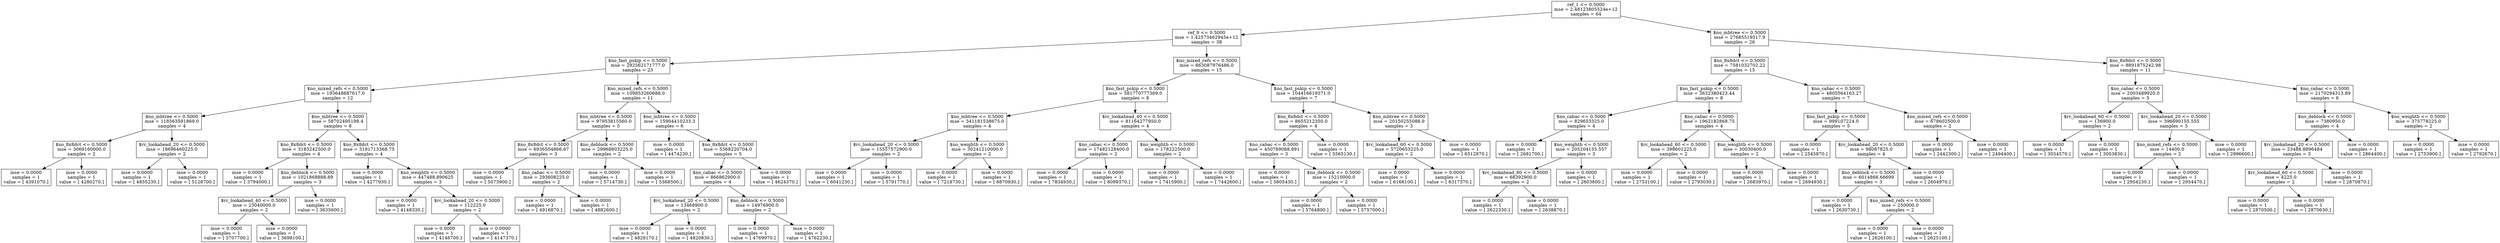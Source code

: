 digraph Tree {
0 [label="ref_1 <= 0.5000\nmse = 2.48123805524e+12\nsamples = 64", shape="box"] ;
1 [label="ref_9 <= 0.5000\nmse = 1.42573462945e+12\nsamples = 38", shape="box"] ;
0 -> 1 ;
2 [label="$no_fast_pskip <= 0.5000\nmse = 292562171777.0\nsamples = 23", shape="box"] ;
1 -> 2 ;
3 [label="$no_mixed_refs <= 0.5000\nmse = 193648687617.0\nsamples = 12", shape="box"] ;
2 -> 3 ;
4 [label="$no_mbtree <= 0.5000\nmse = 118563591869.0\nsamples = 4", shape="box"] ;
3 -> 4 ;
5 [label="$no_8x8dct <= 0.5000\nmse = 3069160000.0\nsamples = 2", shape="box"] ;
4 -> 5 ;
6 [label="mse = 0.0000\nsamples = 1\nvalue = [ 4391070.]", shape="box"] ;
5 -> 6 ;
7 [label="mse = 0.0000\nsamples = 1\nvalue = [ 4280270.]", shape="box"] ;
5 -> 7 ;
8 [label="$rc_lookahead_20 <= 0.5000\nmse = 18696460225.0\nsamples = 2", shape="box"] ;
4 -> 8 ;
9 [label="mse = 0.0000\nsamples = 1\nvalue = [ 4855230.]", shape="box"] ;
8 -> 9 ;
10 [label="mse = 0.0000\nsamples = 1\nvalue = [ 5128700.]", shape="box"] ;
8 -> 10 ;
11 [label="$no_mbtree <= 0.5000\nmse = 58702495198.4\nsamples = 8", shape="box"] ;
3 -> 11 ;
12 [label="$no_8x8dct <= 0.5000\nmse = 3183242500.0\nsamples = 4", shape="box"] ;
11 -> 12 ;
13 [label="mse = 0.0000\nsamples = 1\nvalue = [ 3794000.]", shape="box"] ;
12 -> 13 ;
14 [label="$no_deblock <= 0.5000\nmse = 1021868888.89\nsamples = 3", shape="box"] ;
12 -> 14 ;
15 [label="$rc_lookahead_40 <= 0.5000\nmse = 23040000.0\nsamples = 2", shape="box"] ;
14 -> 15 ;
16 [label="mse = 0.0000\nsamples = 1\nvalue = [ 3707700.]", shape="box"] ;
15 -> 16 ;
17 [label="mse = 0.0000\nsamples = 1\nvalue = [ 3698100.]", shape="box"] ;
15 -> 17 ;
18 [label="mse = 0.0000\nsamples = 1\nvalue = [ 3635600.]", shape="box"] ;
14 -> 18 ;
19 [label="$no_8x8dct <= 0.5000\nmse = 3191713368.75\nsamples = 4", shape="box"] ;
11 -> 19 ;
20 [label="mse = 0.0000\nsamples = 1\nvalue = [ 4277930.]", shape="box"] ;
19 -> 20 ;
21 [label="$no_weightb <= 0.5000\nmse = 447488.890625\nsamples = 3", shape="box"] ;
19 -> 21 ;
22 [label="mse = 0.0000\nsamples = 1\nvalue = [ 4148330.]", shape="box"] ;
21 -> 22 ;
23 [label="$rc_lookahead_20 <= 0.5000\nmse = 112225.0\nsamples = 2", shape="box"] ;
21 -> 23 ;
24 [label="mse = 0.0000\nsamples = 1\nvalue = [ 4146700.]", shape="box"] ;
23 -> 24 ;
25 [label="mse = 0.0000\nsamples = 1\nvalue = [ 4147370.]", shape="box"] ;
23 -> 25 ;
26 [label="$no_mixed_refs <= 0.5000\nmse = 109853260688.0\nsamples = 11", shape="box"] ;
2 -> 26 ;
27 [label="$no_mbtree <= 0.5000\nmse = 97953815560.0\nsamples = 5", shape="box"] ;
26 -> 27 ;
28 [label="$no_8x8dct <= 0.5000\nmse = 6936504866.67\nsamples = 3", shape="box"] ;
27 -> 28 ;
29 [label="mse = 0.0000\nsamples = 1\nvalue = [ 5073900.]", shape="box"] ;
28 -> 29 ;
30 [label="$no_cabac <= 0.5000\nmse = 293608225.0\nsamples = 2", shape="box"] ;
28 -> 30 ;
31 [label="mse = 0.0000\nsamples = 1\nvalue = [ 4916870.]", shape="box"] ;
30 -> 31 ;
32 [label="mse = 0.0000\nsamples = 1\nvalue = [ 4882600.]", shape="box"] ;
30 -> 32 ;
33 [label="$no_deblock <= 0.5000\nmse = 29968803225.0\nsamples = 2", shape="box"] ;
27 -> 33 ;
34 [label="mse = 0.0000\nsamples = 1\nvalue = [ 5714730.]", shape="box"] ;
33 -> 34 ;
35 [label="mse = 0.0000\nsamples = 1\nvalue = [ 5368500.]", shape="box"] ;
33 -> 35 ;
36 [label="$no_mbtree <= 0.5000\nmse = 15904410233.3\nsamples = 6", shape="box"] ;
26 -> 36 ;
37 [label="mse = 0.0000\nsamples = 1\nvalue = [ 4474230.]", shape="box"] ;
36 -> 37 ;
38 [label="$no_8x8dct <= 0.5000\nmse = 5368220704.0\nsamples = 5", shape="box"] ;
36 -> 38 ;
39 [label="$no_cabac <= 0.5000\nmse = 866862900.0\nsamples = 4", shape="box"] ;
38 -> 39 ;
40 [label="$rc_lookahead_20 <= 0.5000\nmse = 13468900.0\nsamples = 2", shape="box"] ;
39 -> 40 ;
41 [label="mse = 0.0000\nsamples = 1\nvalue = [ 4828170.]", shape="box"] ;
40 -> 41 ;
42 [label="mse = 0.0000\nsamples = 1\nvalue = [ 4820830.]", shape="box"] ;
40 -> 42 ;
43 [label="$no_deblock <= 0.5000\nmse = 14976900.0\nsamples = 2", shape="box"] ;
39 -> 43 ;
44 [label="mse = 0.0000\nsamples = 1\nvalue = [ 4769970.]", shape="box"] ;
43 -> 44 ;
45 [label="mse = 0.0000\nsamples = 1\nvalue = [ 4762230.]", shape="box"] ;
43 -> 45 ;
46 [label="mse = 0.0000\nsamples = 1\nvalue = [ 4624370.]", shape="box"] ;
38 -> 46 ;
47 [label="$no_mixed_refs <= 0.5000\nmse = 663087976486.0\nsamples = 15", shape="box"] ;
1 -> 47 ;
48 [label="$no_fast_pskip <= 0.5000\nmse = 581770777369.0\nsamples = 8", shape="box"] ;
47 -> 48 ;
49 [label="$no_mbtree <= 0.5000\nmse = 341181538675.0\nsamples = 4", shape="box"] ;
48 -> 49 ;
50 [label="$rc_lookahead_20 <= 0.5000\nmse = 15557572900.0\nsamples = 2", shape="box"] ;
49 -> 50 ;
51 [label="mse = 0.0000\nsamples = 1\nvalue = [ 6041230.]", shape="box"] ;
50 -> 51 ;
52 [label="mse = 0.0000\nsamples = 1\nvalue = [ 5791770.]", shape="box"] ;
50 -> 52 ;
53 [label="$no_weightb <= 0.5000\nmse = 30241210000.0\nsamples = 2", shape="box"] ;
49 -> 53 ;
54 [label="mse = 0.0000\nsamples = 1\nvalue = [ 7218730.]", shape="box"] ;
53 -> 54 ;
55 [label="mse = 0.0000\nsamples = 1\nvalue = [ 6870930.]", shape="box"] ;
53 -> 55 ;
56 [label="$rc_lookahead_40 <= 0.5000\nmse = 81164277950.0\nsamples = 4", shape="box"] ;
48 -> 56 ;
57 [label="$no_cabac <= 0.5000\nmse = 17482128400.0\nsamples = 2", shape="box"] ;
56 -> 57 ;
58 [label="mse = 0.0000\nsamples = 1\nvalue = [ 7834930.]", shape="box"] ;
57 -> 58 ;
59 [label="mse = 0.0000\nsamples = 1\nvalue = [ 8099370.]", shape="box"] ;
57 -> 59 ;
60 [label="$no_weightb <= 0.5000\nmse = 178222500.0\nsamples = 2", shape="box"] ;
56 -> 60 ;
61 [label="mse = 0.0000\nsamples = 1\nvalue = [ 7415900.]", shape="box"] ;
60 -> 61 ;
62 [label="mse = 0.0000\nsamples = 1\nvalue = [ 7442600.]", shape="box"] ;
60 -> 62 ;
63 [label="$no_fast_pskip <= 0.5000\nmse = 104416619371.0\nsamples = 7", shape="box"] ;
47 -> 63 ;
64 [label="$no_8x8dct <= 0.5000\nmse = 8655212350.0\nsamples = 4", shape="box"] ;
63 -> 64 ;
65 [label="$no_cabac <= 0.5000\nmse = 450789088.891\nsamples = 3", shape="box"] ;
64 -> 65 ;
66 [label="mse = 0.0000\nsamples = 1\nvalue = [ 5805430.]", shape="box"] ;
65 -> 66 ;
67 [label="$no_deblock <= 0.5000\nmse = 15210000.0\nsamples = 2", shape="box"] ;
65 -> 67 ;
68 [label="mse = 0.0000\nsamples = 1\nvalue = [ 5764800.]", shape="box"] ;
67 -> 68 ;
69 [label="mse = 0.0000\nsamples = 1\nvalue = [ 5757000.]", shape="box"] ;
67 -> 69 ;
70 [label="mse = 0.0000\nsamples = 1\nvalue = [ 5565130.]", shape="box"] ;
64 -> 70 ;
71 [label="$no_mbtree <= 0.5000\nmse = 20150255088.9\nsamples = 3", shape="box"] ;
63 -> 71 ;
72 [label="$rc_lookahead_60 <= 0.5000\nmse = 5720653225.0\nsamples = 2", shape="box"] ;
71 -> 72 ;
73 [label="mse = 0.0000\nsamples = 1\nvalue = [ 6166100.]", shape="box"] ;
72 -> 73 ;
74 [label="mse = 0.0000\nsamples = 1\nvalue = [ 6317370.]", shape="box"] ;
72 -> 74 ;
75 [label="mse = 0.0000\nsamples = 1\nvalue = [ 6512870.]", shape="box"] ;
71 -> 75 ;
76 [label="$no_mbtree <= 0.5000\nmse = 27685519517.9\nsamples = 26", shape="box"] ;
0 -> 76 ;
77 [label="$no_8x8dct <= 0.5000\nmse = 7581032702.22\nsamples = 15", shape="box"] ;
76 -> 77 ;
78 [label="$no_fast_pskip <= 0.5000\nmse = 3632380423.44\nsamples = 8", shape="box"] ;
77 -> 78 ;
79 [label="$no_cabac <= 0.5000\nmse = 829653325.0\nsamples = 4", shape="box"] ;
78 -> 79 ;
80 [label="mse = 0.0000\nsamples = 1\nvalue = [ 2681700.]", shape="box"] ;
79 -> 80 ;
81 [label="$no_weightb <= 0.5000\nmse = 205204155.557\nsamples = 3", shape="box"] ;
79 -> 81 ;
82 [label="$rc_lookahead_60 <= 0.5000\nmse = 68392900.0\nsamples = 2", shape="box"] ;
81 -> 82 ;
83 [label="mse = 0.0000\nsamples = 1\nvalue = [ 2622330.]", shape="box"] ;
82 -> 83 ;
84 [label="mse = 0.0000\nsamples = 1\nvalue = [ 2638870.]", shape="box"] ;
82 -> 84 ;
85 [label="mse = 0.0000\nsamples = 1\nvalue = [ 2603800.]", shape="box"] ;
81 -> 85 ;
86 [label="$no_cabac <= 0.5000\nmse = 1962182868.75\nsamples = 4", shape="box"] ;
78 -> 86 ;
87 [label="$rc_lookahead_60 <= 0.5000\nmse = 398601225.0\nsamples = 2", shape="box"] ;
86 -> 87 ;
88 [label="mse = 0.0000\nsamples = 1\nvalue = [ 2753100.]", shape="box"] ;
87 -> 88 ;
89 [label="mse = 0.0000\nsamples = 1\nvalue = [ 2793030.]", shape="box"] ;
87 -> 89 ;
90 [label="$no_weightb <= 0.5000\nmse = 30030400.0\nsamples = 2", shape="box"] ;
86 -> 90 ;
91 [label="mse = 0.0000\nsamples = 1\nvalue = [ 2683970.]", shape="box"] ;
90 -> 91 ;
92 [label="mse = 0.0000\nsamples = 1\nvalue = [ 2694930.]", shape="box"] ;
90 -> 92 ;
93 [label="$no_cabac <= 0.5000\nmse = 4805564163.27\nsamples = 7", shape="box"] ;
77 -> 93 ;
94 [label="$no_fast_pskip <= 0.5000\nmse = 999107224.0\nsamples = 5", shape="box"] ;
93 -> 94 ;
95 [label="mse = 0.0000\nsamples = 1\nvalue = [ 2545870.]", shape="box"] ;
94 -> 95 ;
96 [label="$rc_lookahead_20 <= 0.5000\nmse = 98087825.0\nsamples = 4", shape="box"] ;
94 -> 96 ;
97 [label="$no_deblock <= 0.5000\nmse = 6014866.66699\nsamples = 3", shape="box"] ;
96 -> 97 ;
98 [label="mse = 0.0000\nsamples = 1\nvalue = [ 2630730.]", shape="box"] ;
97 -> 98 ;
99 [label="$no_mixed_refs <= 0.5000\nmse = 250000.0\nsamples = 2", shape="box"] ;
97 -> 99 ;
100 [label="mse = 0.0000\nsamples = 1\nvalue = [ 2626100.]", shape="box"] ;
99 -> 100 ;
101 [label="mse = 0.0000\nsamples = 1\nvalue = [ 2625100.]", shape="box"] ;
99 -> 101 ;
102 [label="mse = 0.0000\nsamples = 1\nvalue = [ 2604970.]", shape="box"] ;
96 -> 102 ;
103 [label="$no_mixed_refs <= 0.5000\nmse = 678602500.0\nsamples = 2", shape="box"] ;
93 -> 103 ;
104 [label="mse = 0.0000\nsamples = 1\nvalue = [ 2442300.]", shape="box"] ;
103 -> 104 ;
105 [label="mse = 0.0000\nsamples = 1\nvalue = [ 2494400.]", shape="box"] ;
103 -> 105 ;
106 [label="$no_8x8dct <= 0.5000\nmse = 8891875242.98\nsamples = 11", shape="box"] ;
76 -> 106 ;
107 [label="$no_cabac <= 0.5000\nmse = 2003489920.0\nsamples = 5", shape="box"] ;
106 -> 107 ;
108 [label="$rc_lookahead_60 <= 0.5000\nmse = 136900.0\nsamples = 2", shape="box"] ;
107 -> 108 ;
109 [label="mse = 0.0000\nsamples = 1\nvalue = [ 3054570.]", shape="box"] ;
108 -> 109 ;
110 [label="mse = 0.0000\nsamples = 1\nvalue = [ 3053830.]", shape="box"] ;
108 -> 110 ;
111 [label="$rc_lookahead_20 <= 0.5000\nmse = 396690155.555\nsamples = 3", shape="box"] ;
107 -> 111 ;
112 [label="$no_mixed_refs <= 0.5000\nmse = 14400.0\nsamples = 2", shape="box"] ;
111 -> 112 ;
113 [label="mse = 0.0000\nsamples = 1\nvalue = [ 2954230.]", shape="box"] ;
112 -> 113 ;
114 [label="mse = 0.0000\nsamples = 1\nvalue = [ 2954470.]", shape="box"] ;
112 -> 114 ;
115 [label="mse = 0.0000\nsamples = 1\nvalue = [ 2996600.]", shape="box"] ;
111 -> 115 ;
116 [label="$no_cabac <= 0.5000\nmse = 2170294313.89\nsamples = 6", shape="box"] ;
106 -> 116 ;
117 [label="$no_deblock <= 0.5000\nmse = 7380950.0\nsamples = 4", shape="box"] ;
116 -> 117 ;
118 [label="$rc_lookahead_20 <= 0.5000\nmse = 23488.8896484\nsamples = 3", shape="box"] ;
117 -> 118 ;
119 [label="$rc_lookahead_60 <= 0.5000\nmse = 4225.0\nsamples = 2", shape="box"] ;
118 -> 119 ;
120 [label="mse = 0.0000\nsamples = 1\nvalue = [ 2870500.]", shape="box"] ;
119 -> 120 ;
121 [label="mse = 0.0000\nsamples = 1\nvalue = [ 2870630.]", shape="box"] ;
119 -> 121 ;
122 [label="mse = 0.0000\nsamples = 1\nvalue = [ 2870870.]", shape="box"] ;
118 -> 122 ;
123 [label="mse = 0.0000\nsamples = 1\nvalue = [ 2864400.]", shape="box"] ;
117 -> 123 ;
124 [label="$no_weightb <= 0.5000\nmse = 375778225.0\nsamples = 2", shape="box"] ;
116 -> 124 ;
125 [label="mse = 0.0000\nsamples = 1\nvalue = [ 2753900.]", shape="box"] ;
124 -> 125 ;
126 [label="mse = 0.0000\nsamples = 1\nvalue = [ 2792670.]", shape="box"] ;
124 -> 126 ;
}